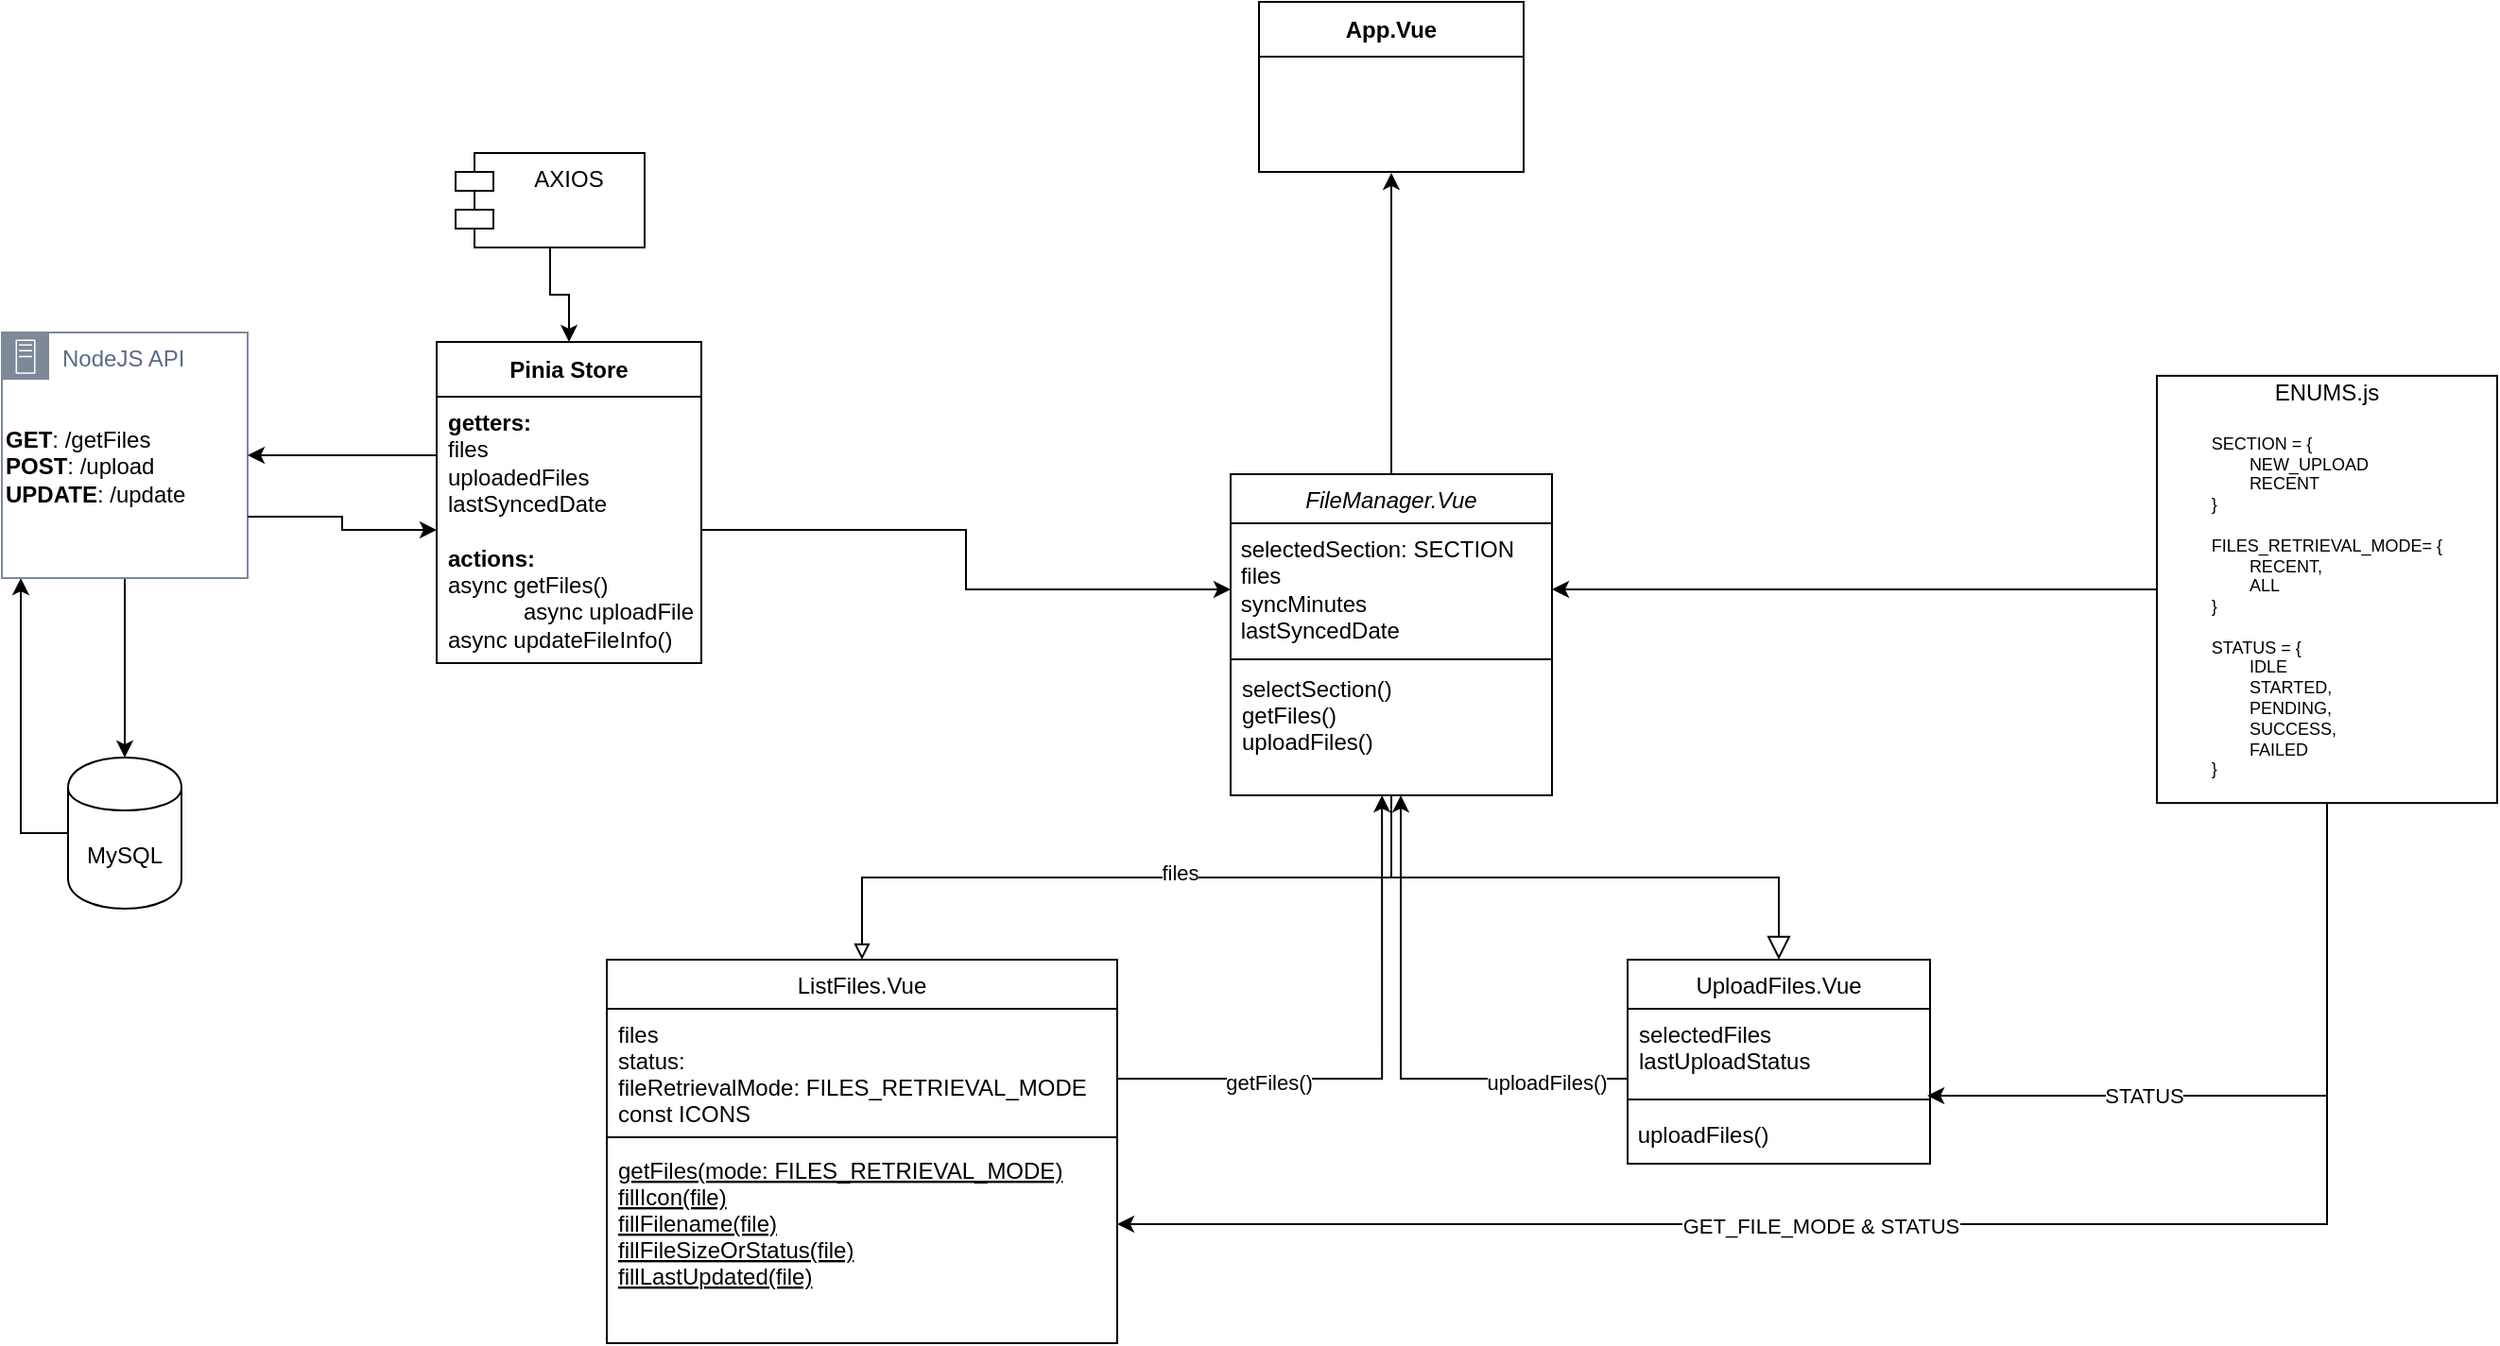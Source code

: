 <mxfile version="24.4.13" type="github">
  <diagram id="C5RBs43oDa-KdzZeNtuy" name="Page-1">
    <mxGraphModel dx="1817" dy="1700" grid="1" gridSize="10" guides="1" tooltips="1" connect="1" arrows="1" fold="1" page="1" pageScale="1" pageWidth="827" pageHeight="1169" math="0" shadow="0">
      <root>
        <mxCell id="WIyWlLk6GJQsqaUBKTNV-0" />
        <mxCell id="WIyWlLk6GJQsqaUBKTNV-1" parent="WIyWlLk6GJQsqaUBKTNV-0" />
        <mxCell id="zkfFHV4jXpPFQw0GAbJ--0" value="FileManager.Vue&#xa;&#xa;" style="swimlane;fontStyle=2;align=center;verticalAlign=top;childLayout=stackLayout;horizontal=1;startSize=26;horizontalStack=0;resizeParent=1;resizeLast=0;collapsible=1;marginBottom=0;rounded=0;shadow=0;strokeWidth=1;" parent="WIyWlLk6GJQsqaUBKTNV-1" vertex="1">
          <mxGeometry x="470" y="180" width="170" height="170" as="geometry">
            <mxRectangle x="230" y="140" width="160" height="26" as="alternateBounds" />
          </mxGeometry>
        </mxCell>
        <mxCell id="HFVeS3BLLz6tbZfoytvX-6" value="&amp;nbsp;selectedSection: SECTION&lt;div&gt;&amp;nbsp;files&lt;/div&gt;&lt;div&gt;&amp;nbsp;syncMinutes&lt;/div&gt;&lt;div&gt;&amp;nbsp;lastSyncedDate&lt;/div&gt;" style="text;html=1;align=left;verticalAlign=middle;resizable=0;points=[];autosize=1;strokeColor=none;fillColor=none;" vertex="1" parent="zkfFHV4jXpPFQw0GAbJ--0">
          <mxGeometry y="26" width="170" height="70" as="geometry" />
        </mxCell>
        <mxCell id="zkfFHV4jXpPFQw0GAbJ--4" value="&lt;div&gt;&lt;br&gt;&lt;/div&gt;" style="line;html=1;strokeWidth=1;align=left;verticalAlign=middle;spacingTop=-1;spacingLeft=3;spacingRight=3;rotatable=0;labelPosition=right;points=[];portConstraint=eastwest;" parent="zkfFHV4jXpPFQw0GAbJ--0" vertex="1">
          <mxGeometry y="96" width="170" height="4" as="geometry" />
        </mxCell>
        <mxCell id="zkfFHV4jXpPFQw0GAbJ--5" value="selectSection()&#xa;getFiles()&#xa;uploadFiles()&#xa;" style="text;align=left;verticalAlign=top;spacingLeft=4;spacingRight=4;overflow=hidden;rotatable=0;points=[[0,0.5],[1,0.5]];portConstraint=eastwest;" parent="zkfFHV4jXpPFQw0GAbJ--0" vertex="1">
          <mxGeometry y="100" width="170" height="70" as="geometry" />
        </mxCell>
        <mxCell id="zkfFHV4jXpPFQw0GAbJ--6" value="ListFiles.Vue" style="swimlane;fontStyle=0;align=center;verticalAlign=top;childLayout=stackLayout;horizontal=1;startSize=26;horizontalStack=0;resizeParent=1;resizeLast=0;collapsible=1;marginBottom=0;rounded=0;shadow=0;strokeWidth=1;" parent="WIyWlLk6GJQsqaUBKTNV-1" vertex="1">
          <mxGeometry x="140" y="437" width="270" height="203" as="geometry">
            <mxRectangle x="130" y="380" width="160" height="26" as="alternateBounds" />
          </mxGeometry>
        </mxCell>
        <mxCell id="zkfFHV4jXpPFQw0GAbJ--7" value="files&#xa;status: &#xa;fileRetrievalMode: FILES_RETRIEVAL_MODE&#xa;const ICONS" style="text;align=left;verticalAlign=top;spacingLeft=4;spacingRight=4;overflow=hidden;rotatable=0;points=[[0,0.5],[1,0.5]];portConstraint=eastwest;" parent="zkfFHV4jXpPFQw0GAbJ--6" vertex="1">
          <mxGeometry y="26" width="270" height="64" as="geometry" />
        </mxCell>
        <mxCell id="zkfFHV4jXpPFQw0GAbJ--9" value="" style="line;html=1;strokeWidth=1;align=left;verticalAlign=middle;spacingTop=-1;spacingLeft=3;spacingRight=3;rotatable=0;labelPosition=right;points=[];portConstraint=eastwest;" parent="zkfFHV4jXpPFQw0GAbJ--6" vertex="1">
          <mxGeometry y="90" width="270" height="8" as="geometry" />
        </mxCell>
        <mxCell id="zkfFHV4jXpPFQw0GAbJ--10" value="getFiles(mode: FILES_RETRIEVAL_MODE)&#xa;fillIcon(file)&#xa;fillFilename(file)&#xa;fillFileSizeOrStatus(file)&#xa;fillLastUpdated(file)" style="text;align=left;verticalAlign=top;spacingLeft=4;spacingRight=4;overflow=hidden;rotatable=0;points=[[0,0.5],[1,0.5]];portConstraint=eastwest;fontStyle=4" parent="zkfFHV4jXpPFQw0GAbJ--6" vertex="1">
          <mxGeometry y="98" width="270" height="84" as="geometry" />
        </mxCell>
        <mxCell id="zkfFHV4jXpPFQw0GAbJ--12" value="" style="endArrow=block;endFill=0;shadow=0;strokeWidth=1;rounded=0;curved=0;edgeStyle=elbowEdgeStyle;elbow=vertical;" parent="WIyWlLk6GJQsqaUBKTNV-1" source="zkfFHV4jXpPFQw0GAbJ--0" target="zkfFHV4jXpPFQw0GAbJ--6" edge="1">
          <mxGeometry width="160" relative="1" as="geometry">
            <mxPoint x="430" y="400" as="sourcePoint" />
            <mxPoint x="430" y="400" as="targetPoint" />
          </mxGeometry>
        </mxCell>
        <mxCell id="HFVeS3BLLz6tbZfoytvX-25" value="files" style="edgeLabel;html=1;align=center;verticalAlign=middle;resizable=0;points=[];" vertex="1" connectable="0" parent="zkfFHV4jXpPFQw0GAbJ--12">
          <mxGeometry x="-0.153" y="-3" relative="1" as="geometry">
            <mxPoint as="offset" />
          </mxGeometry>
        </mxCell>
        <mxCell id="zkfFHV4jXpPFQw0GAbJ--13" value="UploadFiles.Vue" style="swimlane;fontStyle=0;align=center;verticalAlign=top;childLayout=stackLayout;horizontal=1;startSize=26;horizontalStack=0;resizeParent=1;resizeLast=0;collapsible=1;marginBottom=0;rounded=0;shadow=0;strokeWidth=1;" parent="WIyWlLk6GJQsqaUBKTNV-1" vertex="1">
          <mxGeometry x="680" y="437" width="160" height="108" as="geometry">
            <mxRectangle x="340" y="380" width="170" height="26" as="alternateBounds" />
          </mxGeometry>
        </mxCell>
        <mxCell id="zkfFHV4jXpPFQw0GAbJ--14" value="selectedFiles&#xa;lastUploadStatus" style="text;align=left;verticalAlign=top;spacingLeft=4;spacingRight=4;overflow=hidden;rotatable=0;points=[[0,0.5],[1,0.5]];portConstraint=eastwest;" parent="zkfFHV4jXpPFQw0GAbJ--13" vertex="1">
          <mxGeometry y="26" width="160" height="44" as="geometry" />
        </mxCell>
        <mxCell id="zkfFHV4jXpPFQw0GAbJ--15" value="" style="line;html=1;strokeWidth=1;align=left;verticalAlign=middle;spacingTop=-1;spacingLeft=3;spacingRight=3;rotatable=0;labelPosition=right;points=[];portConstraint=eastwest;" parent="zkfFHV4jXpPFQw0GAbJ--13" vertex="1">
          <mxGeometry y="70" width="160" height="8" as="geometry" />
        </mxCell>
        <mxCell id="HFVeS3BLLz6tbZfoytvX-21" value="&amp;nbsp;uploadFiles()" style="text;html=1;align=left;verticalAlign=middle;resizable=0;points=[];autosize=1;strokeColor=none;fillColor=none;" vertex="1" parent="zkfFHV4jXpPFQw0GAbJ--13">
          <mxGeometry y="78" width="160" height="30" as="geometry" />
        </mxCell>
        <mxCell id="zkfFHV4jXpPFQw0GAbJ--16" value="" style="endArrow=block;endSize=10;endFill=0;shadow=0;strokeWidth=1;rounded=0;curved=0;edgeStyle=elbowEdgeStyle;elbow=vertical;" parent="WIyWlLk6GJQsqaUBKTNV-1" source="zkfFHV4jXpPFQw0GAbJ--0" target="zkfFHV4jXpPFQw0GAbJ--13" edge="1">
          <mxGeometry width="160" relative="1" as="geometry">
            <mxPoint x="540" y="468" as="sourcePoint" />
            <mxPoint x="440" y="570" as="targetPoint" />
          </mxGeometry>
        </mxCell>
        <mxCell id="HFVeS3BLLz6tbZfoytvX-0" value="App.Vue" style="swimlane;fontStyle=1;align=center;verticalAlign=middle;childLayout=stackLayout;horizontal=1;startSize=29;horizontalStack=0;resizeParent=1;resizeParentMax=0;resizeLast=0;collapsible=0;marginBottom=0;html=1;whiteSpace=wrap;" vertex="1" parent="WIyWlLk6GJQsqaUBKTNV-1">
          <mxGeometry x="485" y="-70" width="140" height="90" as="geometry" />
        </mxCell>
        <mxCell id="HFVeS3BLLz6tbZfoytvX-2" value="&lt;div&gt;&lt;br&gt;&lt;/div&gt;&lt;div&gt;&lt;br&gt;&lt;/div&gt;" style="text;html=1;strokeColor=none;fillColor=none;align=left;verticalAlign=middle;spacingLeft=4;spacingRight=4;overflow=hidden;rotatable=0;points=[[0,0.5],[1,0.5]];portConstraint=eastwest;whiteSpace=wrap;" vertex="1" parent="HFVeS3BLLz6tbZfoytvX-0">
          <mxGeometry y="29" width="140" height="61" as="geometry" />
        </mxCell>
        <mxCell id="HFVeS3BLLz6tbZfoytvX-3" style="edgeStyle=orthogonalEdgeStyle;rounded=0;orthogonalLoop=1;jettySize=auto;html=1;entryX=0.5;entryY=1.008;entryDx=0;entryDy=0;entryPerimeter=0;" edge="1" parent="WIyWlLk6GJQsqaUBKTNV-1" source="zkfFHV4jXpPFQw0GAbJ--0" target="HFVeS3BLLz6tbZfoytvX-2">
          <mxGeometry relative="1" as="geometry" />
        </mxCell>
        <mxCell id="HFVeS3BLLz6tbZfoytvX-15" style="edgeStyle=orthogonalEdgeStyle;rounded=0;orthogonalLoop=1;jettySize=auto;html=1;" edge="1" parent="WIyWlLk6GJQsqaUBKTNV-1" source="HFVeS3BLLz6tbZfoytvX-7" target="HFVeS3BLLz6tbZfoytvX-12">
          <mxGeometry relative="1" as="geometry">
            <Array as="points">
              <mxPoint x="-170" y="370" />
            </Array>
          </mxGeometry>
        </mxCell>
        <mxCell id="HFVeS3BLLz6tbZfoytvX-7" value="MySQL" style="shape=cylinder;whiteSpace=wrap;html=1;boundedLbl=1;backgroundOutline=1;" vertex="1" parent="WIyWlLk6GJQsqaUBKTNV-1">
          <mxGeometry x="-145" y="330" width="60" height="80" as="geometry" />
        </mxCell>
        <mxCell id="HFVeS3BLLz6tbZfoytvX-9" value="Pinia Store" style="swimlane;fontStyle=1;align=center;verticalAlign=middle;childLayout=stackLayout;horizontal=1;startSize=29;horizontalStack=0;resizeParent=1;resizeParentMax=0;resizeLast=0;collapsible=0;marginBottom=0;html=1;whiteSpace=wrap;" vertex="1" parent="WIyWlLk6GJQsqaUBKTNV-1">
          <mxGeometry x="50" y="110" width="140" height="170" as="geometry" />
        </mxCell>
        <mxCell id="HFVeS3BLLz6tbZfoytvX-10" value="&lt;b&gt;getters:&lt;/b&gt;&lt;br&gt;files&lt;br&gt;uploadedFiles&lt;br&gt;lastSyncedDate&lt;br&gt;&lt;br&gt;&lt;b&gt;actions:&lt;/b&gt;&lt;br&gt;async getFiles()&lt;br&gt;&lt;blockquote style=&quot;margin: 0 0 0 40px; border: none; padding: 0px;&quot;&gt;async&amp;nbsp;uploadFiles()&lt;/blockquote&gt;async&amp;nbsp;updateFileInfo()" style="text;html=1;strokeColor=none;fillColor=none;align=left;verticalAlign=middle;spacingLeft=4;spacingRight=4;overflow=hidden;rotatable=0;points=[[0,0.5],[1,0.5]];portConstraint=eastwest;whiteSpace=wrap;" vertex="1" parent="HFVeS3BLLz6tbZfoytvX-9">
          <mxGeometry y="29" width="140" height="141" as="geometry" />
        </mxCell>
        <mxCell id="HFVeS3BLLz6tbZfoytvX-18" style="edgeStyle=orthogonalEdgeStyle;rounded=0;orthogonalLoop=1;jettySize=auto;html=1;entryX=0.5;entryY=0;entryDx=0;entryDy=0;" edge="1" parent="WIyWlLk6GJQsqaUBKTNV-1" source="HFVeS3BLLz6tbZfoytvX-11" target="HFVeS3BLLz6tbZfoytvX-9">
          <mxGeometry relative="1" as="geometry" />
        </mxCell>
        <mxCell id="HFVeS3BLLz6tbZfoytvX-11" value="AXIOS&lt;div&gt;&lt;br&gt;&lt;/div&gt;" style="shape=module;align=left;spacingLeft=20;align=center;verticalAlign=top;whiteSpace=wrap;html=1;" vertex="1" parent="WIyWlLk6GJQsqaUBKTNV-1">
          <mxGeometry x="60" y="10" width="100" height="50" as="geometry" />
        </mxCell>
        <mxCell id="HFVeS3BLLz6tbZfoytvX-14" style="edgeStyle=orthogonalEdgeStyle;rounded=0;orthogonalLoop=1;jettySize=auto;html=1;entryX=0.5;entryY=0;entryDx=0;entryDy=0;" edge="1" parent="WIyWlLk6GJQsqaUBKTNV-1" source="HFVeS3BLLz6tbZfoytvX-12" target="HFVeS3BLLz6tbZfoytvX-7">
          <mxGeometry relative="1" as="geometry" />
        </mxCell>
        <mxCell id="HFVeS3BLLz6tbZfoytvX-12" value="NodeJS API" style="points=[[0,0],[0.25,0],[0.5,0],[0.75,0],[1,0],[1,0.25],[1,0.5],[1,0.75],[1,1],[0.75,1],[0.5,1],[0.25,1],[0,1],[0,0.75],[0,0.5],[0,0.25]];outlineConnect=0;gradientColor=none;html=1;whiteSpace=wrap;fontSize=12;fontStyle=0;container=1;pointerEvents=0;collapsible=0;recursiveResize=0;shape=mxgraph.aws4.group;grIcon=mxgraph.aws4.group_on_premise;strokeColor=#7D8998;fillColor=none;verticalAlign=top;align=left;spacingLeft=30;fontColor=#5A6C86;dashed=0;" vertex="1" parent="WIyWlLk6GJQsqaUBKTNV-1">
          <mxGeometry x="-180" y="105" width="130" height="130" as="geometry" />
        </mxCell>
        <mxCell id="HFVeS3BLLz6tbZfoytvX-13" value="&lt;b&gt;GET&lt;/b&gt;: /getFiles&lt;br&gt;&lt;b&gt;POST&lt;/b&gt;: /upload&lt;br&gt;&lt;b&gt;UPDATE&lt;/b&gt;: /update" style="text;html=1;align=left;verticalAlign=middle;resizable=0;points=[];autosize=1;strokeColor=none;fillColor=none;" vertex="1" parent="HFVeS3BLLz6tbZfoytvX-12">
          <mxGeometry y="41" width="120" height="60" as="geometry" />
        </mxCell>
        <mxCell id="HFVeS3BLLz6tbZfoytvX-16" style="edgeStyle=orthogonalEdgeStyle;rounded=0;orthogonalLoop=1;jettySize=auto;html=1;entryX=1;entryY=0.5;entryDx=0;entryDy=0;" edge="1" parent="WIyWlLk6GJQsqaUBKTNV-1" source="HFVeS3BLLz6tbZfoytvX-10" target="HFVeS3BLLz6tbZfoytvX-12">
          <mxGeometry relative="1" as="geometry">
            <Array as="points">
              <mxPoint x="20" y="170" />
              <mxPoint x="20" y="170" />
            </Array>
          </mxGeometry>
        </mxCell>
        <mxCell id="HFVeS3BLLz6tbZfoytvX-17" style="edgeStyle=orthogonalEdgeStyle;rounded=0;orthogonalLoop=1;jettySize=auto;html=1;exitX=1;exitY=0.75;exitDx=0;exitDy=0;entryX=0;entryY=0.5;entryDx=0;entryDy=0;" edge="1" parent="WIyWlLk6GJQsqaUBKTNV-1" source="HFVeS3BLLz6tbZfoytvX-12" target="HFVeS3BLLz6tbZfoytvX-10">
          <mxGeometry relative="1" as="geometry" />
        </mxCell>
        <mxCell id="HFVeS3BLLz6tbZfoytvX-20" style="edgeStyle=orthogonalEdgeStyle;rounded=0;orthogonalLoop=1;jettySize=auto;html=1;" edge="1" parent="WIyWlLk6GJQsqaUBKTNV-1" source="HFVeS3BLLz6tbZfoytvX-10" target="HFVeS3BLLz6tbZfoytvX-6">
          <mxGeometry relative="1" as="geometry" />
        </mxCell>
        <mxCell id="HFVeS3BLLz6tbZfoytvX-24" style="edgeStyle=orthogonalEdgeStyle;rounded=0;orthogonalLoop=1;jettySize=auto;html=1;" edge="1" parent="WIyWlLk6GJQsqaUBKTNV-1" source="HFVeS3BLLz6tbZfoytvX-23" target="HFVeS3BLLz6tbZfoytvX-6">
          <mxGeometry relative="1" as="geometry" />
        </mxCell>
        <mxCell id="HFVeS3BLLz6tbZfoytvX-31" style="edgeStyle=orthogonalEdgeStyle;rounded=0;orthogonalLoop=1;jettySize=auto;html=1;entryX=1;entryY=0.5;entryDx=0;entryDy=0;" edge="1" parent="WIyWlLk6GJQsqaUBKTNV-1" source="HFVeS3BLLz6tbZfoytvX-23" target="zkfFHV4jXpPFQw0GAbJ--10">
          <mxGeometry relative="1" as="geometry" />
        </mxCell>
        <mxCell id="HFVeS3BLLz6tbZfoytvX-32" value="GET_FILE_MODE &amp;amp; STATUS" style="edgeLabel;html=1;align=center;verticalAlign=middle;resizable=0;points=[];" vertex="1" connectable="0" parent="HFVeS3BLLz6tbZfoytvX-31">
          <mxGeometry x="0.138" y="1" relative="1" as="geometry">
            <mxPoint as="offset" />
          </mxGeometry>
        </mxCell>
        <mxCell id="HFVeS3BLLz6tbZfoytvX-23" value="ENUMS.js&lt;br&gt;&lt;br&gt;&lt;div style=&quot;text-align: left; font-size: 9px;&quot;&gt;SECTION = {&lt;br&gt;&lt;span style=&quot;white-space: pre;&quot;&gt;&#x9;&lt;/span&gt;NEW_UPLOAD&lt;br&gt;&lt;span style=&quot;white-space: pre;&quot;&gt;&#x9;&lt;/span&gt;RECENT&lt;br&gt;}&lt;br&gt;&lt;br&gt;FILES_RETRIEVAL_MODE= {&lt;br&gt;&lt;span style=&quot;white-space: pre;&quot;&gt;&#x9;&lt;/span&gt;RECENT,&lt;br&gt;&lt;span style=&quot;white-space: pre;&quot;&gt;&#x9;&lt;/span&gt;ALL&lt;br&gt;}&lt;br&gt;&lt;br&gt;STATUS = {&lt;br&gt;&lt;span style=&quot;white-space: pre;&quot;&gt;&#x9;&lt;/span&gt;IDLE&lt;br&gt;&lt;span style=&quot;white-space: pre;&quot;&gt;&#x9;&lt;/span&gt;STARTED,&lt;br&gt;&lt;span style=&quot;white-space: pre;&quot;&gt;&#x9;&lt;/span&gt;PENDING,&lt;br&gt;&lt;span style=&quot;white-space: pre;&quot;&gt;&#x9;&lt;/span&gt;SUCCESS,&lt;br&gt;&lt;span style=&quot;white-space: pre;&quot;&gt;&#x9;&lt;/span&gt;FAILED&lt;br&gt;}&lt;br&gt;&lt;br&gt;&lt;/div&gt;" style="rounded=0;whiteSpace=wrap;html=1;" vertex="1" parent="WIyWlLk6GJQsqaUBKTNV-1">
          <mxGeometry x="960" y="127.93" width="180" height="226.13" as="geometry" />
        </mxCell>
        <mxCell id="HFVeS3BLLz6tbZfoytvX-26" style="edgeStyle=orthogonalEdgeStyle;rounded=0;orthogonalLoop=1;jettySize=auto;html=1;entryX=0.471;entryY=1;entryDx=0;entryDy=0;entryPerimeter=0;" edge="1" parent="WIyWlLk6GJQsqaUBKTNV-1" source="zkfFHV4jXpPFQw0GAbJ--7" target="zkfFHV4jXpPFQw0GAbJ--5">
          <mxGeometry relative="1" as="geometry">
            <Array as="points">
              <mxPoint x="550" y="500" />
            </Array>
          </mxGeometry>
        </mxCell>
        <mxCell id="HFVeS3BLLz6tbZfoytvX-27" value="getFiles()" style="edgeLabel;html=1;align=center;verticalAlign=middle;resizable=0;points=[];" vertex="1" connectable="0" parent="HFVeS3BLLz6tbZfoytvX-26">
          <mxGeometry x="-0.45" y="-2" relative="1" as="geometry">
            <mxPoint as="offset" />
          </mxGeometry>
        </mxCell>
        <mxCell id="HFVeS3BLLz6tbZfoytvX-28" style="edgeStyle=orthogonalEdgeStyle;rounded=0;orthogonalLoop=1;jettySize=auto;html=1;" edge="1" parent="WIyWlLk6GJQsqaUBKTNV-1" source="zkfFHV4jXpPFQw0GAbJ--14" target="zkfFHV4jXpPFQw0GAbJ--5">
          <mxGeometry relative="1" as="geometry">
            <Array as="points">
              <mxPoint x="560" y="500" />
            </Array>
          </mxGeometry>
        </mxCell>
        <mxCell id="HFVeS3BLLz6tbZfoytvX-29" value="uploadFiles()" style="edgeLabel;html=1;align=center;verticalAlign=middle;resizable=0;points=[];" vertex="1" connectable="0" parent="HFVeS3BLLz6tbZfoytvX-28">
          <mxGeometry x="-0.676" y="2" relative="1" as="geometry">
            <mxPoint as="offset" />
          </mxGeometry>
        </mxCell>
        <mxCell id="HFVeS3BLLz6tbZfoytvX-33" style="edgeStyle=orthogonalEdgeStyle;rounded=0;orthogonalLoop=1;jettySize=auto;html=1;entryX=0.991;entryY=1.045;entryDx=0;entryDy=0;entryPerimeter=0;" edge="1" parent="WIyWlLk6GJQsqaUBKTNV-1" source="HFVeS3BLLz6tbZfoytvX-23" target="zkfFHV4jXpPFQw0GAbJ--14">
          <mxGeometry relative="1" as="geometry" />
        </mxCell>
        <mxCell id="HFVeS3BLLz6tbZfoytvX-34" value="STATUS" style="edgeLabel;html=1;align=center;verticalAlign=middle;resizable=0;points=[];" vertex="1" connectable="0" parent="HFVeS3BLLz6tbZfoytvX-33">
          <mxGeometry x="0.378" relative="1" as="geometry">
            <mxPoint as="offset" />
          </mxGeometry>
        </mxCell>
      </root>
    </mxGraphModel>
  </diagram>
</mxfile>
